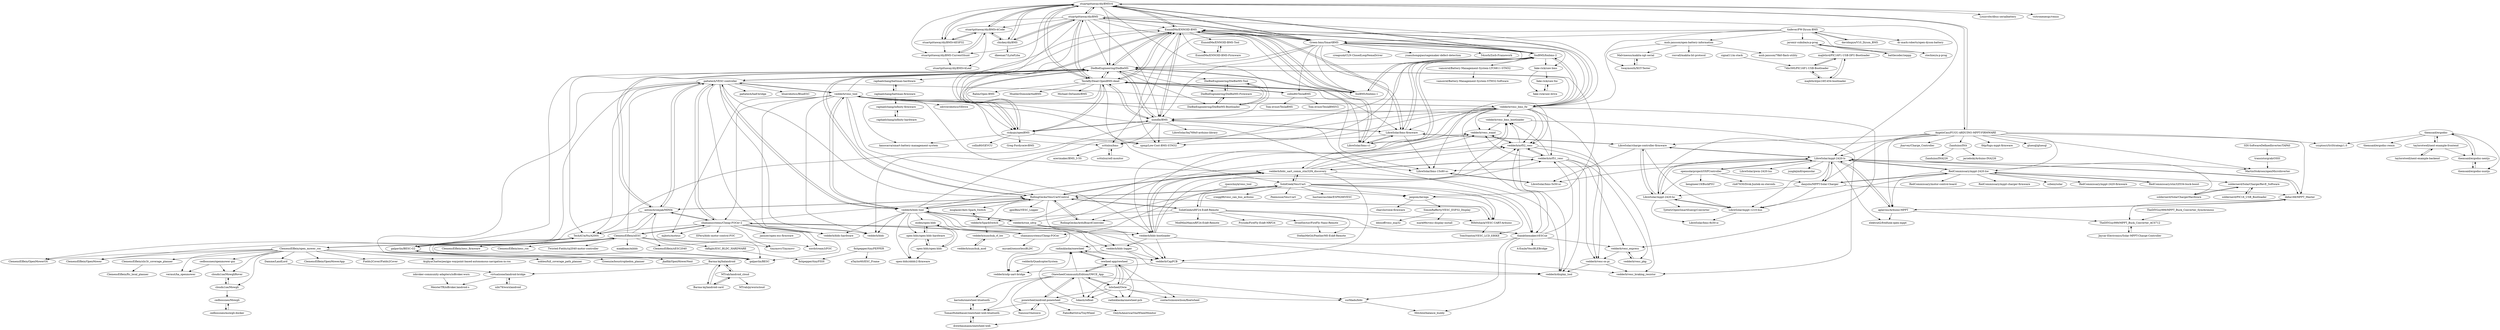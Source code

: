 digraph G {
"stuartpittaway/diyBMSv4" -> "stuartpittaway/diyBMS"
"stuartpittaway/diyBMSv4" -> "stuartpittaway/diyBMSv4Code"
"stuartpittaway/diyBMSv4" -> "stuartpittaway/diyBMSv4ESP32"
"stuartpittaway/diyBMSv4" -> "EnnoidMe/ENNOID-BMS"
"stuartpittaway/diyBMSv4" -> "Green-bms/SmartBMS"
"stuartpittaway/diyBMSv4" -> "Teslafly/Dead-OpenBMS-dead"
"stuartpittaway/diyBMSv4" -> "chickey/diyBMS"
"stuartpittaway/diyBMSv4" -> "foxBMS/foxbms-2"
"stuartpittaway/diyBMSv4" -> "DieBieEngineering/DieBieMS"
"stuartpittaway/diyBMSv4" -> "stuartpittaway/diyBMS-CurrentShunt"
"stuartpittaway/diyBMSv4" -> "nseidle/BMS"
"stuartpittaway/diyBMSv4" -> "rickygu/openBMS"
"stuartpittaway/diyBMSv4" -> "Louisvdw/dbus-serialbattery" ["e"=1]
"stuartpittaway/diyBMSv4" -> "victronenergy/venus" ["e"=1]
"stuartpittaway/diyBMSv4" -> "AngeloCasi/FUGU-ARDUINO-MPPT-FIRMWARE"
"vedderb/vesc_tool" -> "vedderb/bldc" ["e"=1]
"vedderb/vesc_tool" -> "vedderb/bldc-hardware" ["e"=1]
"vedderb/vesc_tool" -> "vedderb/vesc_bms_fw"
"vedderb/vesc_tool" -> "vedderb/bldc-tool"
"vedderb/vesc_tool" -> "paltatech/VESC-controller"
"vedderb/vesc_tool" -> "odriverobotics/ODrive" ["e"=1]
"vedderb/vesc_tool" -> "SolidGeek/VescUart"
"vedderb/vesc_tool" -> "shamansystems/Cheap-FOCer-2"
"vedderb/vesc_tool" -> "thankthemaker/rESCue"
"vedderb/vesc_tool" -> "vedderb/bldc_uart_comm_stm32f4_discovery"
"vedderb/vesc_tool" -> "vedderb/nrf52_vesc"
"vedderb/vesc_tool" -> "vedderb/bldc-bootloader"
"vedderb/vesc_tool" -> "RollingGecko/VescUartControl"
"vedderb/vesc_tool" -> "mjbots/moteus" ["e"=1]
"vedderb/vesc_tool" -> "DieBieEngineering/DieBieMS"
"kariudo/onewheel-bluetooth" -> "TomasHubelbauer/onewheel-web-bluetooth"
"EnnoidMe/ENNOID-BMS" -> "DieBieEngineering/DieBieMS"
"EnnoidMe/ENNOID-BMS" -> "foxBMS/foxbms-2"
"EnnoidMe/ENNOID-BMS" -> "Teslafly/Dead-OpenBMS-dead"
"EnnoidMe/ENNOID-BMS" -> "vedderb/vesc_bms_fw"
"EnnoidMe/ENNOID-BMS" -> "EnnoidMe/ENNOID-BMS-Tool"
"EnnoidMe/ENNOID-BMS" -> "foxBMS/foxbms-1"
"EnnoidMe/ENNOID-BMS" -> "rickygu/openBMS"
"EnnoidMe/ENNOID-BMS" -> "Green-bms/SmartBMS"
"EnnoidMe/ENNOID-BMS" -> "LibreSolar/bms-firmware"
"EnnoidMe/ENNOID-BMS" -> "galpavlin/BESC-G2"
"EnnoidMe/ENNOID-BMS" -> "nseidle/BMS"
"EnnoidMe/ENNOID-BMS" -> "stuartpittaway/diyBMSv4"
"EnnoidMe/ENNOID-BMS" -> "LibreSolar/bms-c1"
"EnnoidMe/ENNOID-BMS" -> "EnnoidMe/ENNOID-BMS-Firmware"
"EnnoidMe/ENNOID-BMS" -> "spmp/Low-Cost-BMS-STM32"
"foxBMS/foxbms-1" -> "foxBMS/foxbms-2"
"foxBMS/foxbms-1" -> "EnnoidMe/ENNOID-BMS"
"foxBMS/foxbms-1" -> "Teslafly/Dead-OpenBMS-dead"
"foxBMS/foxbms-1" -> "DieBieEngineering/DieBieMS"
"RedCommissary/mppt-2420-hw" -> "RedCommissary/motor-control-board" ["e"=1]
"RedCommissary/mppt-2420-hw" -> "RedCommissary/mppt-charger-firmware"
"RedCommissary/mppt-2420-hw" -> "RedCommissary/stm32f334-buck-boost"
"RedCommissary/mppt-2420-hw" -> "LibreSolar/mppt-2420-lc"
"RedCommissary/mppt-2420-hw" -> "soldernerd/SolarChargerRevE_Software"
"RedCommissary/mppt-2420-hw" -> "danjulio/MPPT-Solar-Charger"
"RedCommissary/mppt-2420-hw" -> "szbeni/solar"
"RedCommissary/mppt-2420-hw" -> "LibreSolar/mppt-1210-hus"
"RedCommissary/mppt-2420-hw" -> "aplavins/Arduino-MPPT"
"RedCommissary/mppt-2420-hw" -> "RedCommissary/mppt-2420-firmware"
"SolidGeek/VescUart" -> "RollingGecko/VescUartControl"
"SolidGeek/VescUart" -> "vedderb/bldc_uart_comm_stm32f4_discovery"
"SolidGeek/VescUart" -> "SolidGeek/nRF24-Esk8-Remote"
"SolidGeek/VescUart" -> "thankthemaker/rESCue"
"SolidGeek/VescUart" -> "R0b0shack/VESC-UART-Arduino"
"SolidGeek/VescUart" -> "janpom/davega"
"SolidGeek/VescUart" -> "vedderb/nrf51_vesc"
"SolidGeek/VescUart" -> "TomStanton/VESC_LCD_EBIKE"
"SolidGeek/VescUart" -> "craigg96/vesc_can_bus_arduino"
"SolidGeek/VescUart" -> "RollingGecko/ArduBoardControler"
"SolidGeek/VescUart" -> "Peemouse/VescUart"
"SolidGeek/VescUart" -> "bastianraschke/ESP8266VESC"
"stuartpittaway/diyBMS" -> "chickey/diyBMS"
"stuartpittaway/diyBMS" -> "stuartpittaway/diyBMSv4"
"stuartpittaway/diyBMS" -> "Teslafly/Dead-OpenBMS-dead"
"stuartpittaway/diyBMS" -> "stuartpittaway/diyBMSv4Code"
"stuartpittaway/diyBMS" -> "EnnoidMe/ENNOID-BMS"
"stuartpittaway/diyBMS" -> "nseidle/BMS"
"stuartpittaway/diyBMS" -> "Green-bms/SmartBMS"
"stuartpittaway/diyBMS" -> "DieBieEngineering/DieBieMS"
"stuartpittaway/diyBMS" -> "stuartpittaway/diyBMSv4ESP32"
"stuartpittaway/diyBMS" -> "rickygu/openBMS"
"stuartpittaway/diyBMS" -> "LibreSolar/mppt-2420-lc"
"stuartpittaway/diyBMS" -> "LibreSolar/bms-c1"
"stuartpittaway/diyBMS" -> "vedderb/vesc_bms_fw"
"stuartpittaway/diyBMS" -> "stuartpittaway/diyBMS-CurrentShunt"
"stuartpittaway/diyBMS" -> "scttnlsn/bms"
"vedderb/bldc-tool" -> "vedderb/bldc-hardware" ["e"=1]
"vedderb/bldc-tool" -> "vedderb/bldc-logger"
"vedderb/bldc-tool" -> "vedderb/bldc-bootloader"
"vedderb/bldc-tool" -> "vedderb/bldc_uart_comm_stm32f4_discovery"
"vedderb/bldc-tool" -> "vedderb/rise_sdvp"
"vedderb/bldc-tool" -> "vedderb/bldc" ["e"=1]
"vedderb/bldc-tool" -> "RollingGecko/VescUartControl"
"vedderb/bldc-tool" -> "vedderb/vesc_tool"
"vedderb/bldc-tool" -> "open-bldc/open-bldc-hardware"
"vedderb/bldc-tool" -> "esden/open-bldc"
"vedderb/bldc-tool" -> "vedderb/CapPCB"
"vedderb/bldc-tool" -> "paltatech/VESC-controller"
"vedderb/bldc-tool" -> "vedderb/vesc_bms_fw"
"vedderb/bldc-tool" -> "open-bldc/obldc2-firmware"
"vedderb/nrf51_vesc" -> "vedderb/nrf52_vesc"
"vedderb/nrf51_vesc" -> "vedderb/vesc_wand"
"vedderb/nrf51_vesc" -> "vedderb/vesc_express"
"vedderb/nrf51_vesc" -> "vedderb/bldc_uart_comm_stm32f4_discovery"
"vedderb/nrf51_vesc" -> "vedderb/vesc_pkg"
"vedderb/nrf51_vesc" -> "vedderb/vesc_bms_bootloader"
"vedderb/nrf51_vesc" -> "vedderb/display_tool"
"vedderb/nrf51_vesc" -> "vedderb/vesc-os-pi"
"Zanduino/INA" -> "Zanduino/INA226"
"Zanduino/INA" -> "jarzebski/Arduino-INA226"
"TechAUmNu/A200S" -> "galpavlin/BESC"
"TechAUmNu/A200S" -> "galpavlin/BESC-G2"
"rpasichnyk/vesc_tool" -> "janpom/davega"
"rpasichnyk/vesc_tool" -> "shamansystems/Cheap-FOCer"
"soldernerd/PIC18_USB_Bootloader" -> "soldernerd/SolarChargerRevE_Software"
"battlecoder/zeppp" -> "jaromir-sukuba/a-p-prog"
"virtualzone/landroid-bridge" -> "MeisterTR/ioBroker.landroid-s"
"virtualzone/landroid-bridge" -> "nibi79/worxlandroid"
"galpavlin/BESC" -> "TechAUmNu/A200S"
"galpavlin/BESC" -> "galpavlin/BESC-G2"
"galpavlin/BESC-G2" -> "galpavlin/BESC"
"galpavlin/BESC-G2" -> "TechAUmNu/A200S"
"scttnlsn/cell-monitor" -> "scttnlsn/bms"
"danjulio/MPPT-Solar-Charger" -> "LibreSolar/mppt-2420-lc"
"danjulio/MPPT-Solar-Charger" -> "LibreSolar/mppt-1210-hus"
"danjulio/MPPT-Solar-Charger" -> "RedCommissary/mppt-2420-hw"
"danjulio/MPPT-Solar-Charger" -> "LibreSolar/mppt-2420-hc"
"danjulio/MPPT-Solar-Charger" -> "deba168/MPPT_Master"
"LibreSolar/mppt-1210-hus" -> "LibreSolar/mppt-2420-hc"
"LibreSolar/mppt-1210-hus" -> "LibreSolar/bms-8s50-ic"
"chickey/diyBMS" -> "stuartpittaway/diyBMS"
"chickey/diyBMS" -> "stuartpittaway/diyBMSv4Code"
"chickey/diyBMS" -> "dkeenan7/LyteFyba"
"chickey/diyBMS" -> "stuartpittaway/diyBMSv4"
"iobroker-community-adapters/ioBroker.worx" -> "MeisterTR/ioBroker.landroid-s"
"DroidSector/FireFly-Nano-Remote" -> "StefanMeGit/FeatherM0-Esk8-Remote"
"TheDIYGuy999/MPPT_Buck_Converter_ACS712" -> "Jaycar-Electronics/Solar-MPPT-Charge-Controller"
"TheDIYGuy999/MPPT_Buck_Converter_Synchronous" -> "TheDIYGuy999/MPPT_Buck_Converter_ACS712"
"Jaycar-Electronics/Solar-MPPT-Charge-Controller" -> "TheDIYGuy999/MPPT_Buck_Converter_ACS712"
"soldernerd/SolarChargerRevE_Software" -> "soldernerd/PIC18_USB_Bootloader"
"soldernerd/SolarChargerRevE_Software" -> "soldernerd/SolarChargerHardware"
"OnewheelCommunityEdition/OWCE_App" -> "lolwheel/Owie"
"OnewheelCommunityEdition/OWCE_App" -> "rewheel-app/rewheel"
"OnewheelCommunityEdition/OWCE_App" -> "ponewheel/android-ponewheel"
"OnewheelCommunityEdition/OWCE_App" -> "radimklaska/onewheel"
"OnewheelCommunityEdition/OWCE_App" -> "Nanoux/Onewave"
"OnewheelCommunityEdition/OWCE_App" -> "TomasHubelbauer/onewheel-web-bluetooth"
"OnewheelCommunityEdition/OWCE_App" -> "kariudo/onewheel-bluetooth"
"OnewheelCommunityEdition/OWCE_App" -> "lukash/refloat"
"OnewheelCommunityEdition/OWCE_App" -> "radimklaska/onewheel-pcb"
"OnewheelCommunityEdition/OWCE_App" -> "surfdado/bldc"
"shamansystems/Cheap-FOCer" -> "mycael/sensorlessBLDC"
"shamansystems/Cheap-FOCer" -> "shamansystems/Cheap-FOCer-2"
"antonchromjak/MINI4" -> "paltatech/VESC-controller"
"antonchromjak/MINI4" -> "TechAUmNu/A200S"
"antonchromjak/MINI4" -> "galpavlin/BESC"
"antonchromjak/MINI4" -> "DieBieEngineering/DieBieMS"
"antonchromjak/MINI4" -> "RollingGecko/VescUartControl"
"antonchromjak/MINI4" -> "galpavlin/BESC-G2"
"antonchromjak/MINI4" -> "shamansystems/Cheap-FOCer-2"
"Barma-lej/halandroid" -> "MTrab/landroid_cloud"
"Barma-lej/halandroid" -> "Barma-lej/landroid-card"
"Barma-lej/halandroid" -> "virtualzone/landroid-bridge"
"vedderb/nrf52_vesc" -> "vedderb/vesc_wand"
"vedderb/nrf52_vesc" -> "vedderb/nrf51_vesc"
"vedderb/nrf52_vesc" -> "vedderb/vesc_bms_bootloader"
"vedderb/nrf52_vesc" -> "vedderb/vesc-os-pi"
"vedderb/nrf52_vesc" -> "vedderb/display_tool"
"vedderb/nrf52_vesc" -> "vedderb/vesc_braking_resistor"
"DieBieEngineering/DieBieMS-Tool" -> "DieBieEngineering/DieBieMS-Firmware"
"DieBieEngineering/DieBieMS-Tool" -> "DieBieEngineering/DieBieMS-Bootloader"
"janpom/davega" -> "charclo/roxie-firmware"
"janpom/davega" -> "R0b0shack/VESC-UART-Arduino"
"janpom/davega" -> "SimonRafferty/VESC_ESP32_Display"
"EnnoidMe/ENNOID-BMS-Tool" -> "EnnoidMe/ENNOID-BMS-Firmware"
"TomasHubelbauer/onewheel-web-bluetooth" -> "kariudo/onewheel-bluetooth"
"TomasHubelbauer/onewheel-web-bluetooth" -> "drewbaumann/onewheel-web"
"DieBieEngineering/DieBieMS-Bootloader" -> "DieBieEngineering/DieBieMS-Firmware"
"DieBieEngineering/DieBieMS-Bootloader" -> "DieBieEngineering/DieBieMS-Tool"
"Nanoux/Onewave" -> "ponewheel/android-ponewheel"
"Teslafly/Dead-OpenBMS-dead" -> "rickygu/openBMS"
"Teslafly/Dead-OpenBMS-dead" -> "DieBieEngineering/DieBieMS"
"Teslafly/Dead-OpenBMS-dead" -> "nseidle/BMS"
"Teslafly/Dead-OpenBMS-dead" -> "EnnoidMe/ENNOID-BMS"
"Teslafly/Dead-OpenBMS-dead" -> "stuartpittaway/diyBMS"
"Teslafly/Dead-OpenBMS-dead" -> "collin80/TeslaBMS"
"Teslafly/Dead-OpenBMS-dead" -> "foxBMS/foxbms-1"
"Teslafly/Dead-OpenBMS-dead" -> "kanocarra/smart-battery-management-system"
"Teslafly/Dead-OpenBMS-dead" -> "LibreSolar/bms-15s80-sc"
"Teslafly/Dead-OpenBMS-dead" -> "stuartpittaway/diyBMSv4"
"Teslafly/Dead-OpenBMS-dead" -> "Ralim/Open-BMS"
"Teslafly/Dead-OpenBMS-dead" -> "spmp/Low-Cost-BMS-STM32"
"Teslafly/Dead-OpenBMS-dead" -> "LibreSolar/bms-firmware"
"Teslafly/Dead-OpenBMS-dead" -> "MuellerDominik/theBMS"
"Teslafly/Dead-OpenBMS-dead" -> "Michael-DeSando/BMS"
"shamansystems/Cheap-FOCer-2" -> "shamansystems/Cheap-FOCer"
"shamansystems/Cheap-FOCer-2" -> "thankthemaker/rESCue"
"shamansystems/Cheap-FOCer-2" -> "paltatech/VESC-controller"
"shamansystems/Cheap-FOCer-2" -> "TechAUmNu/A200S"
"shamansystems/Cheap-FOCer-2" -> "antonchromjak/MINI4"
"shamansystems/Cheap-FOCer-2" -> "galpavlin/BESC"
"shamansystems/Cheap-FOCer-2" -> "vedderb/bldc-hardware" ["e"=1]
"shamansystems/Cheap-FOCer-2" -> "ClemensElflein/xESC"
"shamansystems/Cheap-FOCer-2" -> "tinymovr/Tinymovr" ["e"=1]
"shamansystems/Cheap-FOCer-2" -> "nordstream3/FOC"
"shamansystems/Cheap-FOCer-2" -> "vedderb/bldc" ["e"=1]
"shamansystems/Cheap-FOCer-2" -> "jaxxzer/open-esc-firmware" ["e"=1]
"shamansystems/Cheap-FOCer-2" -> "RollingGecko/VescUartControl"
"shamansystems/Cheap-FOCer-2" -> "EFeru/bldc-motor-control-FOC" ["e"=1]
"shamansystems/Cheap-FOCer-2" -> "mjbots/moteus" ["e"=1]
"stuartpittaway/diyBMSv4Code" -> "stuartpittaway/diyBMSv4ESP32"
"stuartpittaway/diyBMSv4Code" -> "stuartpittaway/diyBMS-CurrentShunt"
"stuartpittaway/diyBMSv4Code" -> "stuartpittaway/diyBMSv4"
"stuartpittaway/diyBMSv4Code" -> "stuartpittaway/diyBMSv4Leaf"
"stuartpittaway/diyBMSv4Code" -> "chickey/diyBMS"
"ckflight/ESC_BLDC_HARDWARE" -> "fishpepper/tinyFISH"
"MTrab/landroid_cloud" -> "Barma-lej/landroid-card"
"MTrab/landroid_cloud" -> "Barma-lej/halandroid"
"MTrab/landroid_cloud" -> "MTrab/pyworxcloud"
"opensolarproject/OSPController" -> "LibreSolar/mppt-2420-lc"
"opensolarproject/OSPController" -> "danjulio/MPPT-Solar-Charger"
"opensolarproject/OSPController" -> "bengineer19/BuckPSU"
"opensolarproject/OSPController" -> "rin67630/Drok-Juntek-on-steroids"
"opensolarproject/OSPController" -> "LibreSolar/mppt-2420-hc"
"stuartpittaway/diyBMS-CurrentShunt" -> "stuartpittaway/diyBMSv4Leaf"
"stuartpittaway/diyBMS-CurrentShunt" -> "stuartpittaway/diyBMSv4Code"
"LibreSolar/mppt-2420-hc" -> "LibreSolar/mppt-1210-hus"
"LibreSolar/mppt-2420-hc" -> "LibreSolar/charge-controller-firmware"
"LibreSolar/mppt-2420-hc" -> "LibreSolar/bms-8s50-ic"
"LibreSolar/mppt-2420-hc" -> "LibreSolar/mppt-2420-lc"
"LibreSolar/mppt-2420-hc" -> "TjitteS/OpenSmartEnergyConverter"
"RedCommissary/stm32f334-buck-boost" -> "RedCommissary/mppt-2420-hw"
"nseidle/BMS" -> "Teslafly/Dead-OpenBMS-dead"
"nseidle/BMS" -> "LibreSolar/bq769x0-arduino-library"
"nseidle/BMS" -> "TechAUmNu/A200S"
"nseidle/BMS" -> "LibreSolar/bms-firmware"
"nseidle/BMS" -> "DieBieEngineering/DieBieMS"
"nseidle/BMS" -> "LibreSolar/bms-15s80-sc"
"nseidle/BMS" -> "scttnlsn/bms"
"nseidle/BMS" -> "EnnoidMe/ENNOID-BMS"
"nseidle/BMS" -> "rickygu/openBMS"
"nseidle/BMS" -> "spmp/Low-Cost-BMS-STM32"
"vamoirid/Battery-Management-System-LTC6811-STM32" -> "vamoirid/Battery-Management-System-STM32-Software"
"nibi79/worxlandroid" -> "virtualzone/landroid-bridge"
"EnnoidMe/ENNOID-BMS-Firmware" -> "EnnoidMe/ENNOID-BMS-Tool"
"vedderb/vesc_wand" -> "vedderb/nrf52_vesc"
"vedderb/bldc-logger" -> "vedderb/CapPCB"
"vedderb/bldc-logger" -> "vedderb/display_tool"
"vedderb/bldc-logger" -> "vedderb/udp-uart-bridge"
"rickygu/openBMS" -> "Teslafly/Dead-OpenBMS-dead"
"rickygu/openBMS" -> "EnnoidMe/ENNOID-BMS"
"rickygu/openBMS" -> "DieBieEngineering/DieBieMS"
"rickygu/openBMS" -> "nseidle/BMS"
"rickygu/openBMS" -> "kanocarra/smart-battery-management-system"
"rickygu/openBMS" -> "Greg-Fordyce/evBMS"
"rickygu/openBMS" -> "collin80/GEVCU" ["e"=1]
"rickygu/openBMS" -> "spmp/Low-Cost-BMS-STM32"
"transistorgrab/OSSI" -> "MartinStokroos/openMicroInverter"
"surfdado/bldc" -> "Mitchlol/balance_buddy"
"stuartpittaway/diyBMSv4ESP32" -> "stuartpittaway/diyBMSv4Code"
"stuartpittaway/diyBMSv4ESP32" -> "stuartpittaway/diyBMS-CurrentShunt"
"stuartpittaway/diyBMSv4ESP32" -> "stuartpittaway/diyBMSv4"
"foxBMS/foxbms-2" -> "EnnoidMe/ENNOID-BMS"
"foxBMS/foxbms-2" -> "foxBMS/foxbms-1"
"foxBMS/foxbms-2" -> "LibreSolar/bms-firmware"
"foxBMS/foxbms-2" -> "Green-bms/SmartBMS"
"foxBMS/foxbms-2" -> "LibreSolar/bms-c1"
"foxBMS/foxbms-2" -> "vedderb/vesc_bms_fw"
"foxBMS/foxbms-2" -> "DieBieEngineering/DieBieMS"
"foxBMS/foxbms-2" -> "stuartpittaway/diyBMSv4"
"foxBMS/foxbms-2" -> "spmp/Low-Cost-BMS-STM32"
"foxBMS/foxbms-2" -> "fake-rick/caw-bms"
"foxBMS/foxbms-2" -> "vamoirid/Battery-Management-System-LTC6811-STM32"
"AngeloCasi/FUGU-ARDUINO-MPPT-FIRMWARE" -> "LibreSolar/mppt-2420-lc"
"AngeloCasi/FUGU-ARDUINO-MPPT-FIRMWARE" -> "jharvey/Charge_Controller"
"AngeloCasi/FUGU-ARDUINO-MPPT-FIRMWARE" -> "stuartpittaway/diyBMSv4"
"AngeloCasi/FUGU-ARDUINO-MPPT-FIRMWARE" -> "fl4p/fugu-mppt-firmware"
"AngeloCasi/FUGU-ARDUINO-MPPT-FIRMWARE" -> "danjulio/MPPT-Solar-Charger"
"AngeloCasi/FUGU-ARDUINO-MPPT-FIRMWARE" -> "cryptosri/SriStrategy1.0"
"AngeloCasi/FUGU-ARDUINO-MPPT-FIRMWARE" -> "LibreSolar/mppt-2420-hc"
"AngeloCasi/FUGU-ARDUINO-MPPT-FIRMWARE" -> "LibreSolar/charge-controller-firmware"
"AngeloCasi/FUGU-ARDUINO-MPPT-FIRMWARE" -> "MartinStokroos/openMicroInverter"
"AngeloCasi/FUGU-ARDUINO-MPPT-FIRMWARE" -> "Zanduino/INA"
"AngeloCasi/FUGU-ARDUINO-MPPT-FIRMWARE" -> "gluesql/gluesql" ["e"=1]
"AngeloCasi/FUGU-ARDUINO-MPPT-FIRMWARE" -> "aplavins/Arduino-MPPT"
"AngeloCasi/FUGU-ARDUINO-MPPT-FIRMWARE" -> "deba168/MPPT_Master"
"AngeloCasi/FUGU-ARDUINO-MPPT-FIRMWARE" -> "RedCommissary/mppt-2420-hw"
"aplavins/Arduino-MPPT" -> "deba168/MPPT_Master"
"aplavins/Arduino-MPPT" -> "TheDIYGuy999/MPPT_Buck_Converter_ACS712"
"aplavins/Arduino-MPPT" -> "LibreSolar/mppt-2420-lc"
"aplavins/Arduino-MPPT" -> "elektra42/freifunk-open-mppt"
"vedderb/vesc_bms_fw" -> "vedderb/vesc_bms_bootloader"
"vedderb/vesc_bms_fw" -> "EnnoidMe/ENNOID-BMS"
"vedderb/vesc_bms_fw" -> "vedderb/vesc_tool"
"vedderb/vesc_bms_fw" -> "vedderb/nrf52_vesc"
"vedderb/vesc_bms_fw" -> "vedderb/vesc_express"
"vedderb/vesc_bms_fw" -> "vedderb/vesc-os-pi"
"vedderb/vesc_bms_fw" -> "vedderb/bldc-bootloader"
"vedderb/vesc_bms_fw" -> "vedderb/nrf51_vesc"
"vedderb/vesc_bms_fw" -> "vedderb/bldc_uart_comm_stm32f4_discovery"
"vedderb/vesc_bms_fw" -> "foxBMS/foxbms-2"
"vedderb/vesc_bms_fw" -> "thankthemaker/rESCue"
"vedderb/vesc_bms_fw" -> "vedderb/bldc" ["e"=1]
"vedderb/vesc_bms_fw" -> "LibreSolar/bms-firmware"
"vedderb/vesc_bms_fw" -> "vedderb/vesc_wand"
"vedderb/vesc_bms_fw" -> "nseidle/BMS"
"Green-bms/SmartBMS" -> "foxBMS/foxbms-2"
"Green-bms/SmartBMS" -> "EnnoidMe/ENNOID-BMS"
"Green-bms/SmartBMS" -> "stuartpittaway/diyBMSv4"
"Green-bms/SmartBMS" -> "creapunk/CLN-ClosedLoopNemaDriver" ["e"=1]
"Green-bms/SmartBMS" -> "vedderb/vesc_bms_fw"
"Green-bms/SmartBMS" -> "stuartpittaway/diyBMS"
"Green-bms/SmartBMS" -> "fake-rick/caw-bms"
"Green-bms/SmartBMS" -> "nseidle/BMS"
"Green-bms/SmartBMS" -> "LibreSolar/bms-c1"
"Green-bms/SmartBMS" -> "yuanzhongqiao/sagemaker-defect-detection" ["e"=1]
"Green-bms/SmartBMS" -> "54zorb/Zorb-Framework" ["e"=1]
"Green-bms/SmartBMS" -> "collin80/TeslaBMS"
"Green-bms/SmartBMS" -> "DieBieEngineering/DieBieMS"
"Green-bms/SmartBMS" -> "spmp/Low-Cost-BMS-STM32"
"Green-bms/SmartBMS" -> "foxBMS/foxbms-1"
"taylorotwell/next-example-frontend" -> "taylorotwell/next-example-backend"
"taylorotwell/next-example-frontend" -> "themsaid/ergodnc-nextjs"
"taylorotwell/next-example-frontend" -> "themsaid/ergodnc"
"deba168/MPPT_Master" -> "aplavins/Arduino-MPPT"
"deba168/MPPT_Master" -> "TheDIYGuy999/MPPT_Buck_Converter_ACS712"
"deba168/MPPT_Master" -> "LibreSolar/mppt-2420-lc"
"Damme/LandLord" -> "virtualzone/landroid-bridge"
"thankthemaker/rESCue" -> "Mitchlol/balance_buddy"
"thankthemaker/rESCue" -> "A-Emile/VescBLEBridge"
"thankthemaker/rESCue" -> "surfdado/bldc"
"thankthemaker/rESCue" -> "vedderb/nrf51_vesc"
"thankthemaker/rESCue" -> "vedderb/nrf52_vesc"
"thankthemaker/rESCue" -> "vedderb/vesc_express"
"thankthemaker/rESCue" -> "radimklaska/onewheel"
"radimklaska/onewheel" -> "rewheel-app/rewheel"
"vedderb/bldc-bootloader" -> "vedderb/vesc_bms_bootloader"
"vedderb/bldc-bootloader" -> "vedderb/bldc_uart_comm_stm32f4_discovery"
"vedderb/bldc-bootloader" -> "vedderb/vesc_braking_resistor"
"vedderb/bldc-bootloader" -> "vedderb/CapPCB"
"vedderb/bldc-bootloader" -> "vedderb/nrf52_vesc"
"vedderb/bldc-bootloader" -> "vedderb/vesc_wand"
"vedderb/bldc-bootloader" -> "vedderb/bldc-logger"
"74hc595/PIC16F1-USB-Bootloader" -> "majbthrd/PIC16F1-USB-DFU-Bootloader"
"74hc595/PIC16F1-USB-Bootloader" -> "majbthrd/pic16f1454-bootloader"
"SimonRafferty/VESC_ESP32_Display" -> "ddosoff/vesc_esp32"
"SimonRafferty/VESC_ESP32_Display" -> "mark99i/vesc-display-install"
"vedderb/nunchuk_mod" -> "vedderb/nunchuk_rf_hw"
"taylorotwell/next-example-backend" -> "taylorotwell/next-example-frontend"
"majbthrd/PIC16F1-USB-DFU-Bootloader" -> "74hc595/PIC16F1-USB-Bootloader"
"majbthrd/PIC16F1-USB-DFU-Bootloader" -> "majbthrd/pic16f1454-bootloader"
"vedderb/vesc_bms_bootloader" -> "vedderb/vesc_wand"
"vedderb/vesc_bms_bootloader" -> "vedderb/vesc_braking_resistor"
"majbthrd/pic16f1454-bootloader" -> "majbthrd/PIC16F1-USB-DFU-Bootloader"
"majbthrd/pic16f1454-bootloader" -> "74hc595/PIC16F1-USB-Bootloader"
"lolwheel/Owie" -> "OnewheelCommunityEdition/OWCE_App"
"lolwheel/Owie" -> "rewheel-app/rewheel"
"lolwheel/Owie" -> "radimklaska/onewheel"
"lolwheel/Owie" -> "surfdado/bldc"
"lolwheel/Owie" -> "lukash/refloat"
"lolwheel/Owie" -> "radimklaska/onewheel-pcb"
"lolwheel/Owie" -> "contactsimonwilson/floatwheel"
"lolwheel/Owie" -> "ponewheel/android-ponewheel"
"tinfever/FW-Dyson-BMS" -> "davidmpye/V10_Dyson_BMS"
"tinfever/FW-Dyson-BMS" -> "dr-mark-roberts/open-dyson-battery"
"tinfever/FW-Dyson-BMS" -> "vedderb/vesc_bms_fw"
"tinfever/FW-Dyson-BMS" -> "Green-bms/SmartBMS"
"tinfever/FW-Dyson-BMS" -> "jaromir-sukuba/a-p-prog"
"tinfever/FW-Dyson-BMS" -> "stechiez/a-p-prog"
"tinfever/FW-Dyson-BMS" -> "scttnlsn/bms"
"tinfever/FW-Dyson-BMS" -> "mnh-jansson/open-battery-information"
"open-bldc/open-bldc-hardware" -> "open-bldc/open-bldc"
"open-bldc/open-bldc-hardware" -> "open-bldc/obldc2-firmware"
"open-bldc/open-bldc-hardware" -> "esden/open-bldc"
"vedderb/bldc_uart_comm_stm32f4_discovery" -> "RollingGecko/VescUartControl"
"vedderb/bldc_uart_comm_stm32f4_discovery" -> "vedderb/vesc_bms_bootloader"
"vedderb/bldc_uart_comm_stm32f4_discovery" -> "vedderb/bldc-bootloader"
"vedderb/bldc_uart_comm_stm32f4_discovery" -> "vedderb/nrf51_vesc"
"vedderb/bldc_uart_comm_stm32f4_discovery" -> "vedderb/CapPCB"
"vedderb/bldc_uart_comm_stm32f4_discovery" -> "vedderb/nrf52_vesc"
"vedderb/bldc_uart_comm_stm32f4_discovery" -> "vedderb/vesc_wand"
"vedderb/bldc_uart_comm_stm32f4_discovery" -> "vedderb/display_tool"
"vedderb/bldc_uart_comm_stm32f4_discovery" -> "SolidGeek/VescUart"
"RollingGecko/VescUartControl" -> "RollingGecko/ArduBoardControler"
"RollingGecko/VescUartControl" -> "vedderb/bldc_uart_comm_stm32f4_discovery"
"RollingGecko/VescUartControl" -> "R0b0shack/VESC-UART-Arduino"
"RollingGecko/VescUartControl" -> "SolidGeek/nRF24-Esk8-Remote"
"RollingGecko/VescUartControl" -> "gpxlBen/VESC_Logger"
"RollingGecko/VescUartControl" -> "SolidGeek/VescUart"
"RollingGecko/VescUartControl" -> "vedderb/bldc-tool"
"RollingGecko/VescUartControl" -> "vedderb/SparkSwitch"
"RollingGecko/VescUartControl" -> "antonchromjak/MINI4"
"RollingGecko/VescUartControl" -> "DieBieEngineering/DieBieMS"
"RollingGecko/VescUartControl" -> "msglazer/Anti-Spark_Switch"
"RollingGecko/VescUartControl" -> "vedderb/bldc-bootloader"
"ClemensElflein/xESC" -> "ClemensElflein/xESC2040"
"ClemensElflein/xESC" -> "ClemensElflein/open_mower_ros"
"ClemensElflein/xESC" -> "shamansystems/Cheap-FOCer-2"
"ClemensElflein/xESC" -> "antonchromjak/MINI4"
"ClemensElflein/xESC" -> "ClemensElflein/xesc_firmware"
"ClemensElflein/xESC" -> "ClemensElflein/xesc_ros"
"ClemensElflein/xESC" -> "tinymovr/Tinymovr" ["e"=1]
"ClemensElflein/xESC" -> "Twisted-Fields/rp2040-motor-controller" ["e"=1]
"ClemensElflein/xESC" -> "nordstream3/FOC"
"ClemensElflein/xESC" -> "maakbaas/mbldc"
"ClemensElflein/xESC" -> "ckflight/ESC_BLDC_HARDWARE"
"ClemensElflein/xESC" -> "paltatech/VESC-controller"
"ClemensElflein/xESC" -> "ClemensElflein/OpenMowerOS"
"ClemensElflein/xESC" -> "ClemensElflein/OpenMower" ["e"=1]
"ClemensElflein/slic3r_coverage_planner" -> "ClemensElflein/ftc_local_planner"
"ClemensElflein/open_mower_ros" -> "ClemensElflein/OpenMower" ["e"=1]
"ClemensElflein/open_mower_ros" -> "ClemensElflein/xESC"
"ClemensElflein/open_mower_ros" -> "cedbossneo/openmower-gui"
"ClemensElflein/open_mower_ros" -> "ClemensElflein/OpenMowerOS"
"ClemensElflein/open_mower_ros" -> "ClemensElflein/OpenMowerApp"
"ClemensElflein/open_mower_ros" -> "Damme/LandLord"
"ClemensElflein/open_mower_ros" -> "cloudn1ne/Mowgli"
"ClemensElflein/open_mower_ros" -> "Fields2Cover/Fields2Cover" ["e"=1]
"ClemensElflein/open_mower_ros" -> "vermut/ha_openmower"
"ClemensElflein/open_mower_ros" -> "ClemensElflein/slic3r_coverage_planner"
"ClemensElflein/open_mower_ros" -> "ArghyaChatterjee/gps-waypoint-based-autonomous-navigation-in-ros" ["e"=1]
"ClemensElflein/open_mower_ros" -> "nobleo/full_coverage_path_planner" ["e"=1]
"ClemensElflein/open_mower_ros" -> "Greenzie/boustrophedon_planner" ["e"=1]
"ClemensElflein/open_mower_ros" -> "cloudn1ne/MowgliRover"
"ClemensElflein/open_mower_ros" -> "jkaflik/OpenMowerNext"
"cloudn1ne/Mowgli" -> "cloudn1ne/MowgliRover"
"cloudn1ne/Mowgli" -> "cedbossneo/Mowgli"
"jaromir-sukuba/a-p-prog" -> "battlecoder/zeppp"
"jaromir-sukuba/a-p-prog" -> "majbthrd/PIC16F1-USB-DFU-Bootloader"
"jaromir-sukuba/a-p-prog" -> "stechiez/a-p-prog"
"RollingGecko/ArduBoardControler" -> "RollingGecko/VescUartControl"
"vedderb/QuadcopterSystem" -> "vedderb/udp-uart-bridge"
"LibreSolar/bms-c1" -> "LibreSolar/bms-firmware"
"LibreSolar/bms-c1" -> "foxBMS/foxbms-2"
"LibreSolar/bms-c1" -> "EnnoidMe/ENNOID-BMS"
"vedderb/vesc-os-pi" -> "vedderb/vesc_braking_resistor"
"vedderb/vesc-os-pi" -> "vedderb/display_tool"
"vedderb/nunchuk_rf_hw" -> "vedderb/nunchuk_mod"
"vedderb/SparkSwitch" -> "msglazer/Anti-Spark_Switch"
"vedderb/SparkSwitch" -> "vedderb/CapPCB"
"vedderb/SparkSwitch" -> "vedderb/nunchuk_rf_hw"
"vedderb/SparkSwitch" -> "vedderb/udp-uart-bridge"
"themsaid/ergodnc" -> "themsaid/ergodnc-nextjs"
"themsaid/ergodnc" -> "themsaid/ergodnc-nuxtjs"
"themsaid/ergodnc" -> "taylorotwell/next-example-frontend"
"themsaid/ergodnc" -> "themsaid/ergodnc-remix"
"themsaid/ergodnc" -> "cryptosri/SriStrategy1.0"
"themsaid/ergodnc-nextjs" -> "themsaid/ergodnc-nuxtjs"
"themsaid/ergodnc-nextjs" -> "themsaid/ergodnc"
"themsaid/ergodnc-nuxtjs" -> "themsaid/ergodnc-nextjs"
"vedderb/CapPCB" -> "vedderb/display_tool"
"vedderb/CapPCB" -> "vedderb/udp-uart-bridge"
"rewheel-app/rewheel" -> "radimklaska/onewheel"
"rewheel-app/rewheel" -> "OnewheelCommunityEdition/OWCE_App"
"rewheel-app/rewheel" -> "lolwheel/Owie"
"rewheel-app/rewheel" -> "lukash/refloat"
"rewheel-app/rewheel" -> "radimklaska/onewheel-pcb"
"rewheel-app/rewheel" -> "contactsimonwilson/floatwheel"
"vedderb/vesc_express" -> "vedderb/vesc_pkg"
"vedderb/vesc_express" -> "vedderb/vesc-os-pi"
"DieBieEngineering/DieBieMS" -> "DieBieEngineering/DieBieMS-Firmware"
"DieBieEngineering/DieBieMS" -> "Teslafly/Dead-OpenBMS-dead"
"DieBieEngineering/DieBieMS" -> "EnnoidMe/ENNOID-BMS"
"DieBieEngineering/DieBieMS" -> "DieBieEngineering/DieBieMS-Tool"
"DieBieEngineering/DieBieMS" -> "nseidle/BMS"
"DieBieEngineering/DieBieMS" -> "LibreSolar/bms-15s80-sc"
"DieBieEngineering/DieBieMS" -> "antonchromjak/MINI4"
"DieBieEngineering/DieBieMS" -> "rickygu/openBMS"
"DieBieEngineering/DieBieMS" -> "raphaelchang/battman-hardware"
"DieBieEngineering/DieBieMS" -> "RollingGecko/VescUartControl"
"DieBieEngineering/DieBieMS" -> "paltatech/VESC-controller"
"DieBieEngineering/DieBieMS" -> "DieBieEngineering/DieBieMS-Bootloader"
"DieBieEngineering/DieBieMS" -> "foxBMS/foxbms-1"
"DieBieEngineering/DieBieMS" -> "janpom/davega"
"DieBieEngineering/DieBieMS" -> "TechAUmNu/A200S"
"Barma-lej/landroid-card" -> "MTrab/landroid_cloud"
"Barma-lej/landroid-card" -> "Barma-lej/halandroid"
"raphaelchang/infinity-hardware" -> "raphaelchang/infinity-firmware"
"cloudn1ne/MowgliRover" -> "cloudn1ne/Mowgli"
"LibreSolar/bms-15s80-sc" -> "LibreSolar/bms-5s50-sc"
"vedderb/vesc_pkg" -> "vedderb/vesc_express"
"raphaelchang/battman-hardware" -> "raphaelchang/battman-firmware"
"raphaelchang/infinity-firmware" -> "raphaelchang/infinity-hardware"
"LibreSolar/charge-controller-firmware" -> "LibreSolar/mppt-2420-lc"
"LibreSolar/charge-controller-firmware" -> "LibreSolar/mppt-2420-hc"
"LibreSolar/charge-controller-firmware" -> "LibreSolar/mppt-1210-hus"
"LibreSolar/charge-controller-firmware" -> "LibreSolar/bms-firmware"
"LibreSolar/charge-controller-firmware" -> "LibreSolar/bms-5s50-sc"
"LibreSolar/mppt-2420-lc" -> "LibreSolar/charge-controller-firmware"
"LibreSolar/mppt-2420-lc" -> "LibreSolar/mppt-1210-hus"
"LibreSolar/mppt-2420-lc" -> "LibreSolar/mppt-2420-hc"
"LibreSolar/mppt-2420-lc" -> "RedCommissary/mppt-2420-hw"
"LibreSolar/mppt-2420-lc" -> "aplavins/Arduino-MPPT"
"LibreSolar/mppt-2420-lc" -> "LibreSolar/bms-5s50-sc"
"LibreSolar/mppt-2420-lc" -> "danjulio/MPPT-Solar-Charger"
"LibreSolar/mppt-2420-lc" -> "LibreSolar/bms-15s80-sc"
"LibreSolar/mppt-2420-lc" -> "deba168/MPPT_Master"
"LibreSolar/mppt-2420-lc" -> "soldernerd/SolarChargerHardware"
"LibreSolar/mppt-2420-lc" -> "LibreSolar/pwm-2420-lus"
"LibreSolar/mppt-2420-lc" -> "elektra42/freifunk-open-mppt"
"LibreSolar/mppt-2420-lc" -> "MartinStokroos/openMicroInverter"
"LibreSolar/mppt-2420-lc" -> "opensolarproject/OSPController"
"LibreSolar/mppt-2420-lc" -> "junglejim8/opensolar"
"msglazer/Anti-Spark_Switch" -> "vedderb/SparkSwitch"
"cedbossneo/openmower-gui" -> "cloudn1ne/MowgliRover"
"cedbossneo/openmower-gui" -> "vermut/ha_openmower"
"davidmpye/V10_Dyson_BMS" -> "tinfever/FW-Dyson-BMS"
"R0b0shack/VESC-UART-Arduino" -> "TomStanton/VESC_LCD_EBIKE"
"R0b0shack/VESC-UART-Arduino" -> "RollingGecko/VescUartControl"
"cedbossneo/mowgli-docker" -> "cedbossneo/Mowgli"
"cedbossneo/Mowgli" -> "cedbossneo/mowgli-docker"
"raphaelchang/battman-firmware" -> "raphaelchang/battman-hardware"
"raphaelchang/battman-firmware" -> "raphaelchang/infinity-firmware"
"paltatech/VESC-controller" -> "antonchromjak/MINI4"
"paltatech/VESC-controller" -> "TechAUmNu/A200S"
"paltatech/VESC-controller" -> "galpavlin/BESC"
"paltatech/VESC-controller" -> "galpavlin/BESC-G2"
"paltatech/VESC-controller" -> "shamansystems/Cheap-FOCer-2"
"paltatech/VESC-controller" -> "DieBieEngineering/DieBieMS"
"paltatech/VESC-controller" -> "RollingGecko/VescUartControl"
"paltatech/VESC-controller" -> "vedderb/bldc-hardware" ["e"=1]
"paltatech/VESC-controller" -> "vedderb/bldc" ["e"=1]
"paltatech/VESC-controller" -> "vedderb/vesc_tool"
"paltatech/VESC-controller" -> "vedderb/bldc-tool"
"paltatech/VESC-controller" -> "paltatech/half-bridge"
"paltatech/VESC-controller" -> "EnnoidMe/ENNOID-BMS"
"paltatech/VESC-controller" -> "vedderb/nrf52_vesc"
"paltatech/VESC-controller" -> "bluerobotics/BlueESC" ["e"=1]
"mnh-jansson/open-battery-information" -> "Malvineous/makita-xgt-serial"
"mnh-jansson/open-battery-information" -> "rosvall/makita-lxt-protocol"
"mnh-jansson/open-battery-information" -> "twaymouth/XGT-Tester"
"mnh-jansson/open-battery-information" -> "mnh-jansson/78k0-flash-utility"
"LibreSolar/bms-firmware" -> "LibreSolar/bms-c1"
"LibreSolar/bms-firmware" -> "LibreSolar/charge-controller-firmware"
"LibreSolar/bms-firmware" -> "LibreSolar/bms-15s80-sc"
"LibreSolar/bms-firmware" -> "scttnlsn/bms"
"LibreSolar/bms-firmware" -> "foxBMS/foxbms-2"
"LibreSolar/bms-firmware" -> "nseidle/BMS"
"LibreSolar/bms-firmware" -> "EnnoidMe/ENNOID-BMS"
"Malvineous/makita-xgt-serial" -> "twaymouth/XGT-Tester"
"fake-rick/caw-bms" -> "fake-rick/caw-foc"
"fake-rick/caw-bms" -> "fake-rick/caw-drive"
"fishpepper/tinyPEPPER" -> "fishpepper/tinyFISH"
"fishpepper/tinyPEPPER" -> "aTaylor60/ESC_Frame"
"open-bldc/open-bldc" -> "open-bldc/open-bldc-hardware"
"open-bldc/open-bldc" -> "esden/open-bldc"
"open-bldc/open-bldc" -> "open-bldc/obldc2-firmware"
"soldernerd/SolarChargerHardware" -> "soldernerd/SolarChargerRevE_Software"
"DieBieEngineering/DieBieMS-Firmware" -> "DieBieEngineering/DieBieMS-Tool"
"DieBieEngineering/DieBieMS-Firmware" -> "DieBieEngineering/DieBieMS-Bootloader"
"fake-rick/caw-drive" -> "fake-rick/caw-foc"
"fake-rick/caw-foc" -> "fake-rick/caw-drive"
"twaymouth/XGT-Tester" -> "Malvineous/makita-xgt-serial"
"drewbaumann/onewheel-web" -> "TomasHubelbauer/onewheel-web-bluetooth"
"vedderb/rise_sdvp" -> "vedderb/CapPCB"
"vedderb/rise_sdvp" -> "vedderb/bldc-tool"
"vedderb/rise_sdvp" -> "vedderb/nrf52_vesc"
"vedderb/rise_sdvp" -> "vedderb/bldc-logger"
"vedderb/rise_sdvp" -> "vedderb/bldc-bootloader"
"vedderb/rise_sdvp" -> "vedderb/vesc_wand"
"collin80/TeslaBMS" -> "Tom-evnut/TeslaBMS"
"collin80/TeslaBMS" -> "Teslafly/Dead-OpenBMS-dead"
"collin80/TeslaBMS" -> "Tom-evnut/TeslaBMSV2" ["e"=1]
"lukash/refloat" -> "radimklaska/onewheel"
"ponewheel/android-ponewheel" -> "Nanoux/Onewave"
"ponewheel/android-ponewheel" -> "OnewheelCommunityEdition/OWCE_App"
"ponewheel/android-ponewheel" -> "FabioBatSilva/TinyWheel"
"ponewheel/android-ponewheel" -> "drewbaumann/onewheel-web"
"ponewheel/android-ponewheel" -> "OnlyInAmerica/OneWheelMonitor"
"ponewheel/android-ponewheel" -> "TomasHubelbauer/onewheel-web-bluetooth"
"esden/open-bldc" -> "open-bldc/open-bldc-hardware"
"esden/open-bldc" -> "open-bldc/open-bldc"
"SDI-SoftwareDefinedInverter/TAPAS" -> "transistorgrab/OSSI"
"signal11/m-stack" -> "74hc595/PIC16F1-USB-Bootloader"
"SolidGeek/nRF24-Esk8-Remote" -> "RollingGecko/VescUartControl"
"SolidGeek/nRF24-Esk8-Remote" -> "DroidSector/FireFly-Nano-Remote"
"SolidGeek/nRF24-Esk8-Remote" -> "SolidGeek/VescUart"
"SolidGeek/nRF24-Esk8-Remote" -> "ModMiniMan/nRF24-Esk8-Remote"
"SolidGeek/nRF24-Esk8-Remote" -> "Pryside/FireFly-Esk8-NRF24"
"SolidGeek/nRF24-Esk8-Remote" -> "R0b0shack/VESC-UART-Arduino"
"SolidGeek/nRF24-Esk8-Remote" -> "RollingGecko/ArduBoardControler"
"SolidGeek/nRF24-Esk8-Remote" -> "StefanMeGit/FeatherM0-Esk8-Remote"
"SolidGeek/nRF24-Esk8-Remote" -> "vedderb/SparkSwitch"
"SolidGeek/nRF24-Esk8-Remote" -> "thankthemaker/rESCue"
"LibreSolar/bms-5s50-sc" -> "LibreSolar/bms-15s80-sc"
"scttnlsn/bms" -> "azerimaker/BMS_3-5S"
"scttnlsn/bms" -> "scttnlsn/cell-monitor"
"stuartpittaway/diyBMSv4" ["l"="-21.111,-43.517"]
"stuartpittaway/diyBMS" ["l"="-21.091,-43.515"]
"stuartpittaway/diyBMSv4Code" ["l"="-21.136,-43.502"]
"stuartpittaway/diyBMSv4ESP32" ["l"="-21.115,-43.492"]
"EnnoidMe/ENNOID-BMS" ["l"="-21.071,-43.551"]
"Green-bms/SmartBMS" ["l"="-21.103,-43.547"]
"Teslafly/Dead-OpenBMS-dead" ["l"="-21.057,-43.522"]
"chickey/diyBMS" ["l"="-21.14,-43.516"]
"foxBMS/foxbms-2" ["l"="-21.088,-43.555"]
"DieBieEngineering/DieBieMS" ["l"="-21.048,-43.565"]
"stuartpittaway/diyBMS-CurrentShunt" ["l"="-21.132,-43.491"]
"nseidle/BMS" ["l"="-21.067,-43.537"]
"rickygu/openBMS" ["l"="-21.048,-43.534"]
"Louisvdw/dbus-serialbattery" ["l"="-12.625,19.219"]
"victronenergy/venus" ["l"="-12.643,19.268"]
"AngeloCasi/FUGU-ARDUINO-MPPT-FIRMWARE" ["l"="-21.14,-43.444"]
"vedderb/vesc_tool" ["l"="-21,-43.59"]
"vedderb/bldc" ["l"="-20.298,-43.767"]
"vedderb/bldc-hardware" ["l"="-20.259,-43.765"]
"vedderb/vesc_bms_fw" ["l"="-21.028,-43.562"]
"vedderb/bldc-tool" ["l"="-20.96,-43.582"]
"paltatech/VESC-controller" ["l"="-21.023,-43.599"]
"odriverobotics/ODrive" ["l"="-20.276,-43.749"]
"SolidGeek/VescUart" ["l"="-20.963,-43.613"]
"shamansystems/Cheap-FOCer-2" ["l"="-21.02,-43.629"]
"thankthemaker/rESCue" ["l"="-20.948,-43.594"]
"vedderb/bldc_uart_comm_stm32f4_discovery" ["l"="-20.979,-43.585"]
"vedderb/nrf52_vesc" ["l"="-20.99,-43.574"]
"vedderb/bldc-bootloader" ["l"="-20.974,-43.574"]
"RollingGecko/VescUartControl" ["l"="-20.982,-43.603"]
"mjbots/moteus" ["l"="-20.232,-43.735"]
"kariudo/onewheel-bluetooth" ["l"="-20.779,-43.64"]
"TomasHubelbauer/onewheel-web-bluetooth" ["l"="-20.77,-43.629"]
"EnnoidMe/ENNOID-BMS-Tool" ["l"="-21.095,-43.576"]
"foxBMS/foxbms-1" ["l"="-21.054,-43.549"]
"LibreSolar/bms-firmware" ["l"="-21.078,-43.524"]
"galpavlin/BESC-G2" ["l"="-21.055,-43.597"]
"LibreSolar/bms-c1" ["l"="-21.096,-43.535"]
"EnnoidMe/ENNOID-BMS-Firmware" ["l"="-21.106,-43.569"]
"spmp/Low-Cost-BMS-STM32" ["l"="-21.081,-43.538"]
"RedCommissary/mppt-2420-hw" ["l"="-21.126,-43.403"]
"RedCommissary/motor-control-board" ["l"="-17.468,-42.863"]
"RedCommissary/mppt-charger-firmware" ["l"="-21.145,-43.377"]
"RedCommissary/stm32f334-buck-boost" ["l"="-21.115,-43.379"]
"LibreSolar/mppt-2420-lc" ["l"="-21.109,-43.433"]
"soldernerd/SolarChargerRevE_Software" ["l"="-21.156,-43.388"]
"danjulio/MPPT-Solar-Charger" ["l"="-21.115,-43.42"]
"szbeni/solar" ["l"="-21.13,-43.37"]
"LibreSolar/mppt-1210-hus" ["l"="-21.094,-43.426"]
"aplavins/Arduino-MPPT" ["l"="-21.135,-43.418"]
"RedCommissary/mppt-2420-firmware" ["l"="-21.135,-43.385"]
"SolidGeek/nRF24-Esk8-Remote" ["l"="-20.939,-43.618"]
"R0b0shack/VESC-UART-Arduino" ["l"="-20.966,-43.626"]
"janpom/davega" ["l"="-20.991,-43.633"]
"vedderb/nrf51_vesc" ["l"="-20.98,-43.568"]
"TomStanton/VESC_LCD_EBIKE" ["l"="-20.952,-43.634"]
"craigg96/vesc_can_bus_arduino" ["l"="-20.943,-43.645"]
"RollingGecko/ArduBoardControler" ["l"="-20.977,-43.621"]
"Peemouse/VescUart" ["l"="-20.963,-43.641"]
"bastianraschke/ESP8266VESC" ["l"="-20.936,-43.633"]
"scttnlsn/bms" ["l"="-21.13,-43.542"]
"vedderb/bldc-logger" ["l"="-20.939,-43.562"]
"vedderb/rise_sdvp" ["l"="-20.956,-43.561"]
"open-bldc/open-bldc-hardware" ["l"="-20.894,-43.582"]
"esden/open-bldc" ["l"="-20.898,-43.567"]
"vedderb/CapPCB" ["l"="-20.946,-43.573"]
"open-bldc/obldc2-firmware" ["l"="-20.911,-43.576"]
"vedderb/vesc_wand" ["l"="-20.991,-43.563"]
"vedderb/vesc_express" ["l"="-20.974,-43.554"]
"vedderb/vesc_pkg" ["l"="-20.96,-43.542"]
"vedderb/vesc_bms_bootloader" ["l"="-21.001,-43.568"]
"vedderb/display_tool" ["l"="-20.967,-43.565"]
"vedderb/vesc-os-pi" ["l"="-20.994,-43.554"]
"Zanduino/INA" ["l"="-21.211,-43.436"]
"Zanduino/INA226" ["l"="-21.235,-43.423"]
"jarzebski/Arduino-INA226" ["l"="-21.247,-43.438"]
"TechAUmNu/A200S" ["l"="-21.042,-43.591"]
"galpavlin/BESC" ["l"="-21.047,-43.61"]
"rpasichnyk/vesc_tool" ["l"="-21.006,-43.657"]
"shamansystems/Cheap-FOCer" ["l"="-21.035,-43.647"]
"soldernerd/PIC18_USB_Bootloader" ["l"="-21.166,-43.375"]
"battlecoder/zeppp" ["l"="-21.275,-43.595"]
"jaromir-sukuba/a-p-prog" ["l"="-21.251,-43.595"]
"virtualzone/landroid-bridge" ["l"="-21.028,-43.851"]
"MeisterTR/ioBroker.landroid-s" ["l"="-21.003,-43.861"]
"nibi79/worxlandroid" ["l"="-21.047,-43.859"]
"scttnlsn/cell-monitor" ["l"="-21.156,-43.541"]
"LibreSolar/mppt-2420-hc" ["l"="-21.089,-43.438"]
"deba168/MPPT_Master" ["l"="-21.146,-43.425"]
"LibreSolar/bms-8s50-ic" ["l"="-21.065,-43.433"]
"dkeenan7/LyteFyba" ["l"="-21.177,-43.512"]
"iobroker-community-adapters/ioBroker.worx" ["l"="-20.98,-43.871"]
"DroidSector/FireFly-Nano-Remote" ["l"="-20.904,-43.635"]
"StefanMeGit/FeatherM0-Esk8-Remote" ["l"="-20.918,-43.631"]
"TheDIYGuy999/MPPT_Buck_Converter_ACS712" ["l"="-21.17,-43.406"]
"Jaycar-Electronics/Solar-MPPT-Charge-Controller" ["l"="-21.19,-43.403"]
"TheDIYGuy999/MPPT_Buck_Converter_Synchronous" ["l"="-21.188,-43.387"]
"soldernerd/SolarChargerHardware" ["l"="-21.149,-43.403"]
"OnewheelCommunityEdition/OWCE_App" ["l"="-20.804,-43.621"]
"lolwheel/Owie" ["l"="-20.82,-43.617"]
"rewheel-app/rewheel" ["l"="-20.828,-43.628"]
"ponewheel/android-ponewheel" ["l"="-20.777,-43.614"]
"radimklaska/onewheel" ["l"="-20.848,-43.614"]
"Nanoux/Onewave" ["l"="-20.783,-43.627"]
"lukash/refloat" ["l"="-20.823,-43.607"]
"radimklaska/onewheel-pcb" ["l"="-20.809,-43.633"]
"surfdado/bldc" ["l"="-20.865,-43.609"]
"mycael/sensorlessBLDC" ["l"="-21.061,-43.658"]
"antonchromjak/MINI4" ["l"="-21.028,-43.612"]
"Barma-lej/halandroid" ["l"="-21.031,-43.891"]
"MTrab/landroid_cloud" ["l"="-21.041,-43.912"]
"Barma-lej/landroid-card" ["l"="-21.018,-43.906"]
"vedderb/vesc_braking_resistor" ["l"="-20.983,-43.559"]
"DieBieEngineering/DieBieMS-Tool" ["l"="-21.065,-43.587"]
"DieBieEngineering/DieBieMS-Firmware" ["l"="-21.081,-43.593"]
"DieBieEngineering/DieBieMS-Bootloader" ["l"="-21.075,-43.579"]
"charclo/roxie-firmware" ["l"="-20.982,-43.653"]
"SimonRafferty/VESC_ESP32_Display" ["l"="-20.962,-43.668"]
"drewbaumann/onewheel-web" ["l"="-20.755,-43.625"]
"collin80/TeslaBMS" ["l"="-21.057,-43.501"]
"kanocarra/smart-battery-management-system" ["l"="-21.02,-43.519"]
"LibreSolar/bms-15s80-sc" ["l"="-21.075,-43.496"]
"Ralim/Open-BMS" ["l"="-21.02,-43.492"]
"MuellerDominik/theBMS" ["l"="-21.038,-43.493"]
"Michael-DeSando/BMS" ["l"="-21.017,-43.504"]
"ClemensElflein/xESC" ["l"="-21.03,-43.679"]
"tinymovr/Tinymovr" ["l"="-20.216,-43.702"]
"nordstream3/FOC" ["l"="-21.03,-43.661"]
"jaxxzer/open-esc-firmware" ["l"="58.837,13.902"]
"EFeru/bldc-motor-control-FOC" ["l"="-20.311,-43.72"]
"stuartpittaway/diyBMSv4Leaf" ["l"="-21.159,-43.489"]
"ckflight/ESC_BLDC_HARDWARE" ["l"="-20.99,-43.715"]
"fishpepper/tinyFISH" ["l"="-20.962,-43.74"]
"MTrab/pyworxcloud" ["l"="-21.048,-43.931"]
"opensolarproject/OSPController" ["l"="-21.085,-43.401"]
"bengineer19/BuckPSU" ["l"="-21.064,-43.383"]
"rin67630/Drok-Juntek-on-steroids" ["l"="-21.077,-43.369"]
"LibreSolar/charge-controller-firmware" ["l"="-21.098,-43.461"]
"TjitteS/OpenSmartEnergyConverter" ["l"="-21.05,-43.425"]
"LibreSolar/bq769x0-arduino-library" ["l"="-21.035,-43.512"]
"vamoirid/Battery-Management-System-LTC6811-STM32" ["l"="-21.118,-43.588"]
"vamoirid/Battery-Management-System-STM32-Software" ["l"="-21.129,-43.607"]
"vedderb/udp-uart-bridge" ["l"="-20.919,-43.562"]
"Greg-Fordyce/evBMS" ["l"="-21.017,-43.532"]
"collin80/GEVCU" ["l"="-14.347,-24.266"]
"transistorgrab/OSSI" ["l"="-21.031,-43.381"]
"MartinStokroos/openMicroInverter" ["l"="-21.075,-43.414"]
"Mitchlol/balance_buddy" ["l"="-20.898,-43.604"]
"fake-rick/caw-bms" ["l"="-21.152,-43.559"]
"jharvey/Charge_Controller" ["l"="-21.169,-43.452"]
"fl4p/fugu-mppt-firmware" ["l"="-21.174,-43.439"]
"cryptosri/SriStrategy1.0" ["l"="-21.215,-43.389"]
"gluesql/gluesql" ["l"="-10.17,-6.372"]
"elektra42/freifunk-open-mppt" ["l"="-21.109,-43.404"]
"creapunk/CLN-ClosedLoopNemaDriver" ["l"="-20.232,-43.784"]
"yuanzhongqiao/sagemaker-defect-detection" ["l"="41.725,5.917"]
"54zorb/Zorb-Framework" ["l"="-17.676,-42.977"]
"taylorotwell/next-example-frontend" ["l"="-21.299,-43.319"]
"taylorotwell/next-example-backend" ["l"="-21.32,-43.3"]
"themsaid/ergodnc-nextjs" ["l"="-21.276,-43.325"]
"themsaid/ergodnc" ["l"="-21.272,-43.342"]
"Damme/LandLord" ["l"="-21.033,-43.802"]
"A-Emile/VescBLEBridge" ["l"="-20.925,-43.578"]
"74hc595/PIC16F1-USB-Bootloader" ["l"="-21.337,-43.607"]
"majbthrd/PIC16F1-USB-DFU-Bootloader" ["l"="-21.308,-43.604"]
"majbthrd/pic16f1454-bootloader" ["l"="-21.323,-43.613"]
"ddosoff/vesc_esp32" ["l"="-20.94,-43.681"]
"mark99i/vesc-display-install" ["l"="-20.955,-43.687"]
"vedderb/nunchuk_mod" ["l"="-20.861,-43.553"]
"vedderb/nunchuk_rf_hw" ["l"="-20.879,-43.561"]
"contactsimonwilson/floatwheel" ["l"="-20.82,-43.639"]
"tinfever/FW-Dyson-BMS" ["l"="-21.17,-43.587"]
"davidmpye/V10_Dyson_BMS" ["l"="-21.196,-43.598"]
"dr-mark-roberts/open-dyson-battery" ["l"="-21.179,-43.611"]
"stechiez/a-p-prog" ["l"="-21.218,-43.59"]
"mnh-jansson/open-battery-information" ["l"="-21.22,-43.632"]
"open-bldc/open-bldc" ["l"="-20.874,-43.573"]
"gpxlBen/VESC_Logger" ["l"="-20.948,-43.607"]
"vedderb/SparkSwitch" ["l"="-20.923,-43.589"]
"msglazer/Anti-Spark_Switch" ["l"="-20.926,-43.603"]
"ClemensElflein/xESC2040" ["l"="-21.06,-43.685"]
"ClemensElflein/open_mower_ros" ["l"="-21.042,-43.74"]
"ClemensElflein/xesc_firmware" ["l"="-21.011,-43.693"]
"ClemensElflein/xesc_ros" ["l"="-21.028,-43.698"]
"Twisted-Fields/rp2040-motor-controller" ["l"="-20.195,-43.734"]
"maakbaas/mbldc" ["l"="-21.057,-43.702"]
"ClemensElflein/OpenMowerOS" ["l"="-21.035,-43.714"]
"ClemensElflein/OpenMower" ["l"="-15.575,-41.324"]
"ClemensElflein/slic3r_coverage_planner" ["l"="-21.079,-43.758"]
"ClemensElflein/ftc_local_planner" ["l"="-21.099,-43.768"]
"cedbossneo/openmower-gui" ["l"="-21.024,-43.76"]
"ClemensElflein/OpenMowerApp" ["l"="-21.069,-43.742"]
"cloudn1ne/Mowgli" ["l"="-21.052,-43.772"]
"Fields2Cover/Fields2Cover" ["l"="61.709,13.648"]
"vermut/ha_openmower" ["l"="-21.018,-43.749"]
"ArghyaChatterjee/gps-waypoint-based-autonomous-navigation-in-ros" ["l"="61.557,13.707"]
"nobleo/full_coverage_path_planner" ["l"="61.678,13.602"]
"Greenzie/boustrophedon_planner" ["l"="61.707,13.613"]
"cloudn1ne/MowgliRover" ["l"="-21.041,-43.762"]
"jkaflik/OpenMowerNext" ["l"="-21.058,-43.756"]
"cedbossneo/Mowgli" ["l"="-21.067,-43.791"]
"vedderb/QuadcopterSystem" ["l"="-20.898,-43.542"]
"themsaid/ergodnc-nuxtjs" ["l"="-21.258,-43.325"]
"themsaid/ergodnc-remix" ["l"="-21.296,-43.352"]
"raphaelchang/battman-hardware" ["l"="-20.982,-43.52"]
"raphaelchang/infinity-hardware" ["l"="-20.908,-43.473"]
"raphaelchang/infinity-firmware" ["l"="-20.925,-43.483"]
"LibreSolar/bms-5s50-sc" ["l"="-21.081,-43.469"]
"raphaelchang/battman-firmware" ["l"="-20.953,-43.501"]
"LibreSolar/pwm-2420-lus" ["l"="-21.077,-43.427"]
"junglejim8/opensolar" ["l"="-21.095,-43.415"]
"cedbossneo/mowgli-docker" ["l"="-21.077,-43.802"]
"paltatech/half-bridge" ["l"="-21.047,-43.622"]
"bluerobotics/BlueESC" ["l"="58.779,13.907"]
"Malvineous/makita-xgt-serial" ["l"="-21.247,-43.645"]
"rosvall/makita-lxt-protocol" ["l"="-21.231,-43.648"]
"twaymouth/XGT-Tester" ["l"="-21.245,-43.635"]
"mnh-jansson/78k0-flash-utility" ["l"="-21.217,-43.652"]
"fake-rick/caw-foc" ["l"="-21.186,-43.562"]
"fake-rick/caw-drive" ["l"="-21.197,-43.553"]
"fishpepper/tinyPEPPER" ["l"="-20.939,-43.76"]
"aTaylor60/ESC_Frame" ["l"="-20.923,-43.773"]
"Tom-evnut/TeslaBMS" ["l"="-21.037,-43.475"]
"Tom-evnut/TeslaBMSV2" ["l"="-13.019,18.693"]
"FabioBatSilva/TinyWheel" ["l"="-20.75,-43.612"]
"OnlyInAmerica/OneWheelMonitor" ["l"="-20.758,-43.602"]
"SDI-SoftwareDefinedInverter/TAPAS" ["l"="-21.008,-43.358"]
"signal11/m-stack" ["l"="-21.373,-43.611"]
"ModMiniMan/nRF24-Esk8-Remote" ["l"="-20.905,-43.623"]
"Pryside/FireFly-Esk8-NRF24" ["l"="-20.916,-43.645"]
"azerimaker/BMS_3-5S" ["l"="-21.169,-43.535"]
}